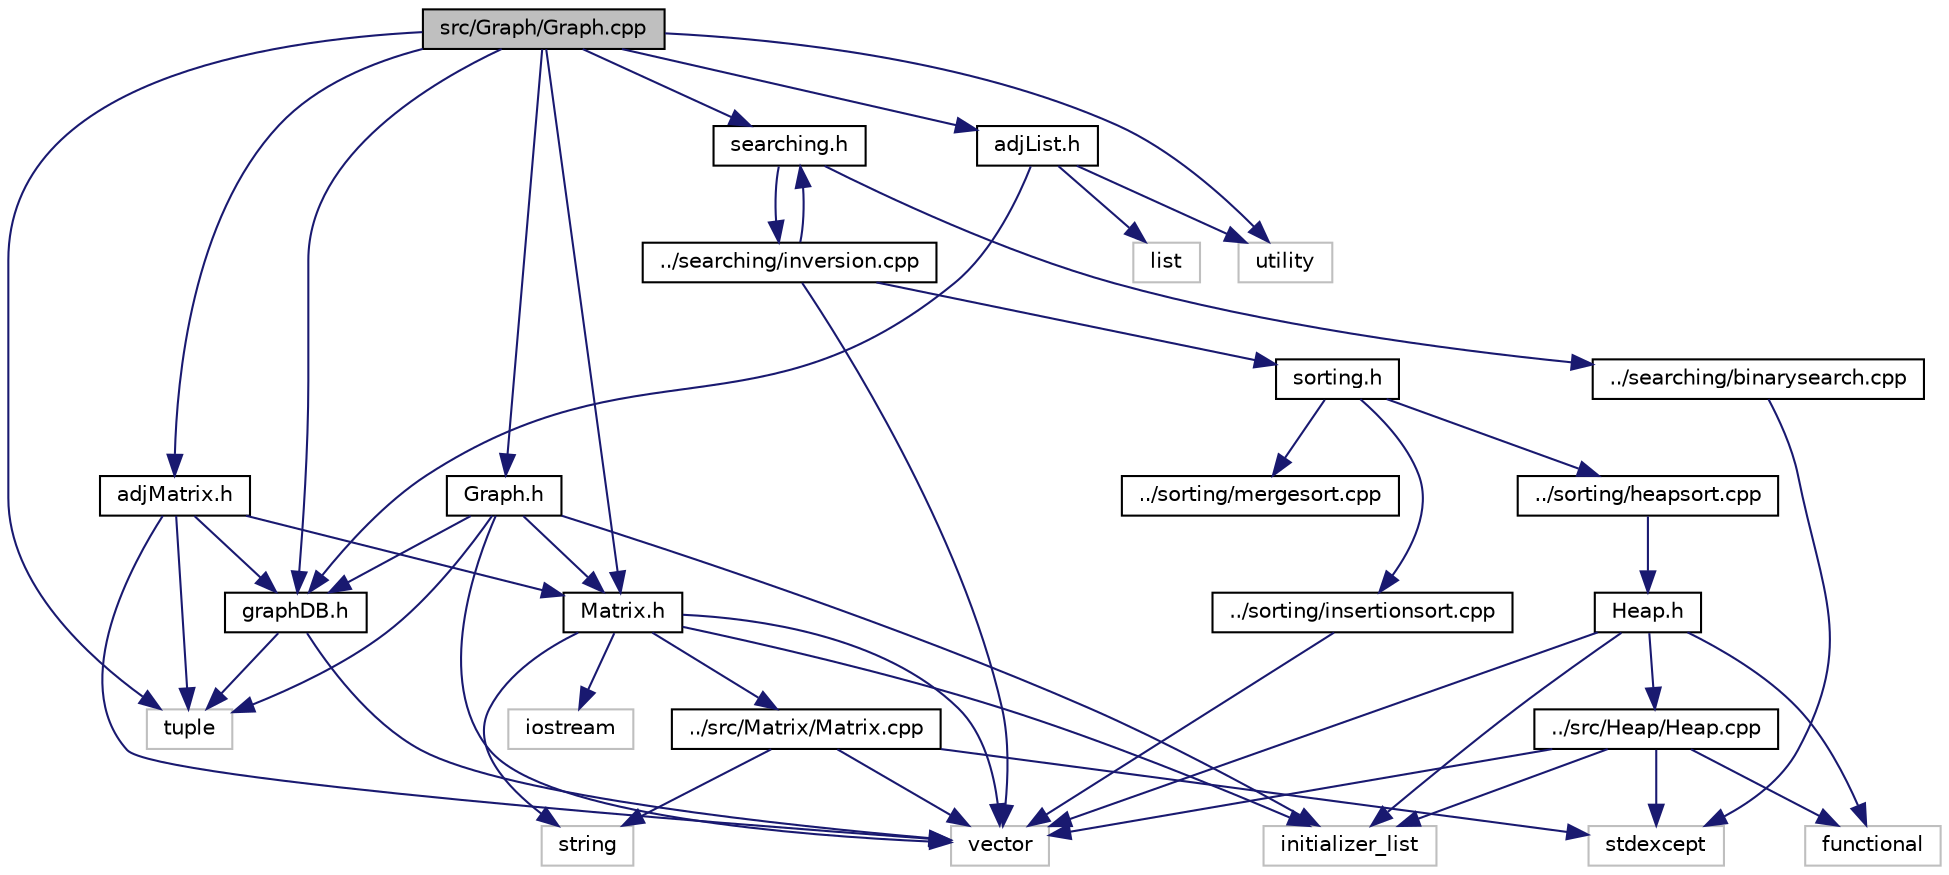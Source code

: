 digraph "src/Graph/Graph.cpp"
{
  edge [fontname="Helvetica",fontsize="10",labelfontname="Helvetica",labelfontsize="10"];
  node [fontname="Helvetica",fontsize="10",shape=record];
  Node1 [label="src/Graph/Graph.cpp",height=0.2,width=0.4,color="black", fillcolor="grey75", style="filled", fontcolor="black"];
  Node1 -> Node2 [color="midnightblue",fontsize="10",style="solid",fontname="Helvetica"];
  Node2 [label="Graph.h",height=0.2,width=0.4,color="black", fillcolor="white", style="filled",URL="$_graph_8h.html"];
  Node2 -> Node3 [color="midnightblue",fontsize="10",style="solid",fontname="Helvetica"];
  Node3 [label="graphDB.h",height=0.2,width=0.4,color="black", fillcolor="white", style="filled",URL="$graph_d_b_8h.html"];
  Node3 -> Node4 [color="midnightblue",fontsize="10",style="solid",fontname="Helvetica"];
  Node4 [label="vector",height=0.2,width=0.4,color="grey75", fillcolor="white", style="filled"];
  Node3 -> Node5 [color="midnightblue",fontsize="10",style="solid",fontname="Helvetica"];
  Node5 [label="tuple",height=0.2,width=0.4,color="grey75", fillcolor="white", style="filled"];
  Node2 -> Node6 [color="midnightblue",fontsize="10",style="solid",fontname="Helvetica"];
  Node6 [label="Matrix.h",height=0.2,width=0.4,color="black", fillcolor="white", style="filled",URL="$_matrix_8h.html"];
  Node6 -> Node7 [color="midnightblue",fontsize="10",style="solid",fontname="Helvetica"];
  Node7 [label="initializer_list",height=0.2,width=0.4,color="grey75", fillcolor="white", style="filled"];
  Node6 -> Node4 [color="midnightblue",fontsize="10",style="solid",fontname="Helvetica"];
  Node6 -> Node8 [color="midnightblue",fontsize="10",style="solid",fontname="Helvetica"];
  Node8 [label="iostream",height=0.2,width=0.4,color="grey75", fillcolor="white", style="filled"];
  Node6 -> Node9 [color="midnightblue",fontsize="10",style="solid",fontname="Helvetica"];
  Node9 [label="string",height=0.2,width=0.4,color="grey75", fillcolor="white", style="filled"];
  Node6 -> Node10 [color="midnightblue",fontsize="10",style="solid",fontname="Helvetica"];
  Node10 [label="../src/Matrix/Matrix.cpp",height=0.2,width=0.4,color="black", fillcolor="white", style="filled",URL="$_matrix_8cpp.html"];
  Node10 -> Node4 [color="midnightblue",fontsize="10",style="solid",fontname="Helvetica"];
  Node10 -> Node9 [color="midnightblue",fontsize="10",style="solid",fontname="Helvetica"];
  Node10 -> Node11 [color="midnightblue",fontsize="10",style="solid",fontname="Helvetica"];
  Node11 [label="stdexcept",height=0.2,width=0.4,color="grey75", fillcolor="white", style="filled"];
  Node2 -> Node4 [color="midnightblue",fontsize="10",style="solid",fontname="Helvetica"];
  Node2 -> Node5 [color="midnightblue",fontsize="10",style="solid",fontname="Helvetica"];
  Node2 -> Node7 [color="midnightblue",fontsize="10",style="solid",fontname="Helvetica"];
  Node1 -> Node3 [color="midnightblue",fontsize="10",style="solid",fontname="Helvetica"];
  Node1 -> Node12 [color="midnightblue",fontsize="10",style="solid",fontname="Helvetica"];
  Node12 [label="adjMatrix.h",height=0.2,width=0.4,color="black", fillcolor="white", style="filled",URL="$adj_matrix_8h.html"];
  Node12 -> Node3 [color="midnightblue",fontsize="10",style="solid",fontname="Helvetica"];
  Node12 -> Node6 [color="midnightblue",fontsize="10",style="solid",fontname="Helvetica"];
  Node12 -> Node4 [color="midnightblue",fontsize="10",style="solid",fontname="Helvetica"];
  Node12 -> Node5 [color="midnightblue",fontsize="10",style="solid",fontname="Helvetica"];
  Node1 -> Node13 [color="midnightblue",fontsize="10",style="solid",fontname="Helvetica"];
  Node13 [label="adjList.h",height=0.2,width=0.4,color="black", fillcolor="white", style="filled",URL="$adj_list_8h.html"];
  Node13 -> Node3 [color="midnightblue",fontsize="10",style="solid",fontname="Helvetica"];
  Node13 -> Node14 [color="midnightblue",fontsize="10",style="solid",fontname="Helvetica"];
  Node14 [label="list",height=0.2,width=0.4,color="grey75", fillcolor="white", style="filled"];
  Node13 -> Node15 [color="midnightblue",fontsize="10",style="solid",fontname="Helvetica"];
  Node15 [label="utility",height=0.2,width=0.4,color="grey75", fillcolor="white", style="filled"];
  Node1 -> Node6 [color="midnightblue",fontsize="10",style="solid",fontname="Helvetica"];
  Node1 -> Node16 [color="midnightblue",fontsize="10",style="solid",fontname="Helvetica"];
  Node16 [label="searching.h",height=0.2,width=0.4,color="black", fillcolor="white", style="filled",URL="$searching_8h.html"];
  Node16 -> Node17 [color="midnightblue",fontsize="10",style="solid",fontname="Helvetica"];
  Node17 [label="../searching/binarysearch.cpp",height=0.2,width=0.4,color="black", fillcolor="white", style="filled",URL="$binarysearch_8cpp.html"];
  Node17 -> Node11 [color="midnightblue",fontsize="10",style="solid",fontname="Helvetica"];
  Node16 -> Node18 [color="midnightblue",fontsize="10",style="solid",fontname="Helvetica"];
  Node18 [label="../searching/inversion.cpp",height=0.2,width=0.4,color="black", fillcolor="white", style="filled",URL="$inversion_8cpp.html"];
  Node18 -> Node19 [color="midnightblue",fontsize="10",style="solid",fontname="Helvetica"];
  Node19 [label="sorting.h",height=0.2,width=0.4,color="black", fillcolor="white", style="filled",URL="$sorting_8h.html"];
  Node19 -> Node20 [color="midnightblue",fontsize="10",style="solid",fontname="Helvetica"];
  Node20 [label="../sorting/insertionsort.cpp",height=0.2,width=0.4,color="black", fillcolor="white", style="filled",URL="$insertionsort_8cpp.html"];
  Node20 -> Node4 [color="midnightblue",fontsize="10",style="solid",fontname="Helvetica"];
  Node19 -> Node21 [color="midnightblue",fontsize="10",style="solid",fontname="Helvetica"];
  Node21 [label="../sorting/mergesort.cpp",height=0.2,width=0.4,color="black", fillcolor="white", style="filled",URL="$mergesort_8cpp.html"];
  Node19 -> Node22 [color="midnightblue",fontsize="10",style="solid",fontname="Helvetica"];
  Node22 [label="../sorting/heapsort.cpp",height=0.2,width=0.4,color="black", fillcolor="white", style="filled",URL="$heapsort_8cpp.html"];
  Node22 -> Node23 [color="midnightblue",fontsize="10",style="solid",fontname="Helvetica"];
  Node23 [label="Heap.h",height=0.2,width=0.4,color="black", fillcolor="white", style="filled",URL="$_heap_8h.html"];
  Node23 -> Node4 [color="midnightblue",fontsize="10",style="solid",fontname="Helvetica"];
  Node23 -> Node7 [color="midnightblue",fontsize="10",style="solid",fontname="Helvetica"];
  Node23 -> Node24 [color="midnightblue",fontsize="10",style="solid",fontname="Helvetica"];
  Node24 [label="functional",height=0.2,width=0.4,color="grey75", fillcolor="white", style="filled"];
  Node23 -> Node25 [color="midnightblue",fontsize="10",style="solid",fontname="Helvetica"];
  Node25 [label="../src/Heap/Heap.cpp",height=0.2,width=0.4,color="black", fillcolor="white", style="filled",URL="$_heap_8cpp.html"];
  Node25 -> Node4 [color="midnightblue",fontsize="10",style="solid",fontname="Helvetica"];
  Node25 -> Node7 [color="midnightblue",fontsize="10",style="solid",fontname="Helvetica"];
  Node25 -> Node24 [color="midnightblue",fontsize="10",style="solid",fontname="Helvetica"];
  Node25 -> Node11 [color="midnightblue",fontsize="10",style="solid",fontname="Helvetica"];
  Node18 -> Node16 [color="midnightblue",fontsize="10",style="solid",fontname="Helvetica"];
  Node18 -> Node4 [color="midnightblue",fontsize="10",style="solid",fontname="Helvetica"];
  Node1 -> Node5 [color="midnightblue",fontsize="10",style="solid",fontname="Helvetica"];
  Node1 -> Node15 [color="midnightblue",fontsize="10",style="solid",fontname="Helvetica"];
}
